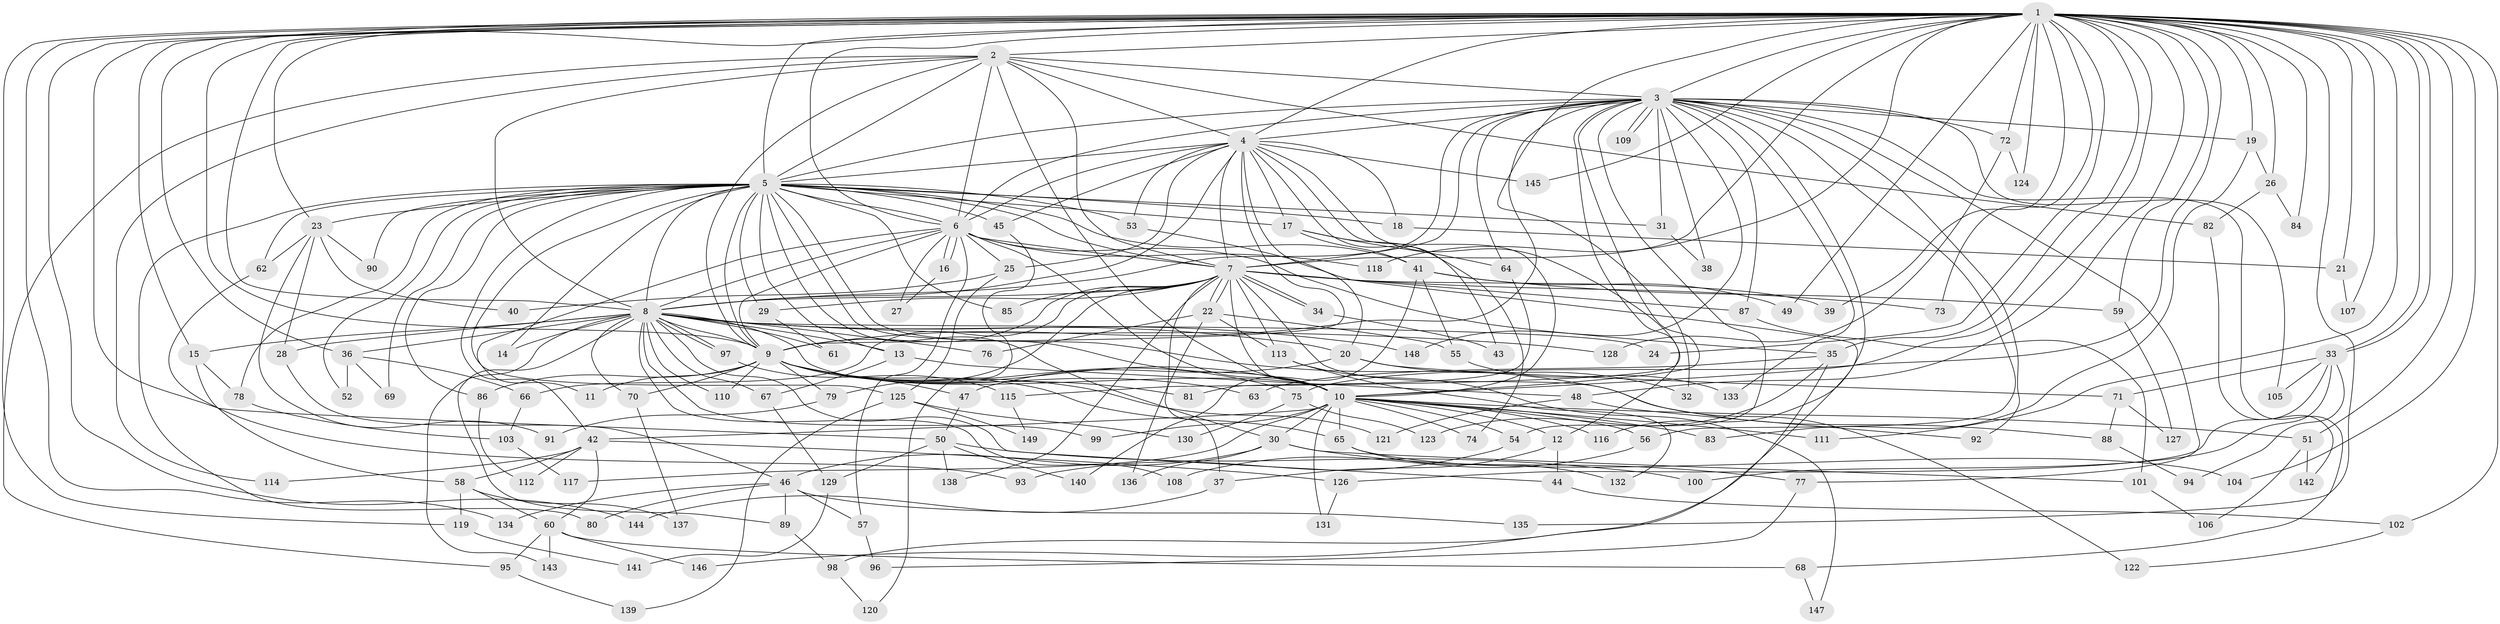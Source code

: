 // coarse degree distribution, {27: 0.022222222222222223, 23: 0.022222222222222223, 15: 0.044444444444444446, 10: 0.044444444444444446, 14: 0.022222222222222223, 7: 0.06666666666666667, 1: 0.022222222222222223, 4: 0.2, 11: 0.022222222222222223, 9: 0.022222222222222223, 3: 0.17777777777777778, 5: 0.08888888888888889, 6: 0.1111111111111111, 2: 0.13333333333333333}
// Generated by graph-tools (version 1.1) at 2025/49/03/04/25 22:49:59]
// undirected, 149 vertices, 323 edges
graph export_dot {
  node [color=gray90,style=filled];
  1;
  2;
  3;
  4;
  5;
  6;
  7;
  8;
  9;
  10;
  11;
  12;
  13;
  14;
  15;
  16;
  17;
  18;
  19;
  20;
  21;
  22;
  23;
  24;
  25;
  26;
  27;
  28;
  29;
  30;
  31;
  32;
  33;
  34;
  35;
  36;
  37;
  38;
  39;
  40;
  41;
  42;
  43;
  44;
  45;
  46;
  47;
  48;
  49;
  50;
  51;
  52;
  53;
  54;
  55;
  56;
  57;
  58;
  59;
  60;
  61;
  62;
  63;
  64;
  65;
  66;
  67;
  68;
  69;
  70;
  71;
  72;
  73;
  74;
  75;
  76;
  77;
  78;
  79;
  80;
  81;
  82;
  83;
  84;
  85;
  86;
  87;
  88;
  89;
  90;
  91;
  92;
  93;
  94;
  95;
  96;
  97;
  98;
  99;
  100;
  101;
  102;
  103;
  104;
  105;
  106;
  107;
  108;
  109;
  110;
  111;
  112;
  113;
  114;
  115;
  116;
  117;
  118;
  119;
  120;
  121;
  122;
  123;
  124;
  125;
  126;
  127;
  128;
  129;
  130;
  131;
  132;
  133;
  134;
  135;
  136;
  137;
  138;
  139;
  140;
  141;
  142;
  143;
  144;
  145;
  146;
  147;
  148;
  149;
  1 -- 2;
  1 -- 3;
  1 -- 4;
  1 -- 5;
  1 -- 6;
  1 -- 7;
  1 -- 8;
  1 -- 9;
  1 -- 10;
  1 -- 15;
  1 -- 19;
  1 -- 21;
  1 -- 23;
  1 -- 24;
  1 -- 26;
  1 -- 32;
  1 -- 33;
  1 -- 33;
  1 -- 35;
  1 -- 36;
  1 -- 39;
  1 -- 48;
  1 -- 49;
  1 -- 50;
  1 -- 51;
  1 -- 59;
  1 -- 72;
  1 -- 73;
  1 -- 75;
  1 -- 84;
  1 -- 102;
  1 -- 104;
  1 -- 107;
  1 -- 111;
  1 -- 118;
  1 -- 119;
  1 -- 124;
  1 -- 134;
  1 -- 135;
  1 -- 144;
  1 -- 145;
  2 -- 3;
  2 -- 4;
  2 -- 5;
  2 -- 6;
  2 -- 7;
  2 -- 8;
  2 -- 9;
  2 -- 10;
  2 -- 82;
  2 -- 95;
  2 -- 114;
  3 -- 4;
  3 -- 5;
  3 -- 6;
  3 -- 7;
  3 -- 8;
  3 -- 9;
  3 -- 10;
  3 -- 19;
  3 -- 31;
  3 -- 38;
  3 -- 54;
  3 -- 56;
  3 -- 64;
  3 -- 68;
  3 -- 72;
  3 -- 77;
  3 -- 87;
  3 -- 92;
  3 -- 105;
  3 -- 109;
  3 -- 109;
  3 -- 115;
  3 -- 116;
  3 -- 133;
  3 -- 148;
  4 -- 5;
  4 -- 6;
  4 -- 7;
  4 -- 8;
  4 -- 9;
  4 -- 10;
  4 -- 12;
  4 -- 17;
  4 -- 18;
  4 -- 20;
  4 -- 25;
  4 -- 43;
  4 -- 45;
  4 -- 53;
  4 -- 145;
  5 -- 6;
  5 -- 7;
  5 -- 8;
  5 -- 9;
  5 -- 10;
  5 -- 13;
  5 -- 14;
  5 -- 17;
  5 -- 18;
  5 -- 23;
  5 -- 29;
  5 -- 30;
  5 -- 31;
  5 -- 41;
  5 -- 42;
  5 -- 45;
  5 -- 52;
  5 -- 53;
  5 -- 62;
  5 -- 69;
  5 -- 78;
  5 -- 80;
  5 -- 85;
  5 -- 86;
  5 -- 88;
  5 -- 90;
  5 -- 125;
  6 -- 7;
  6 -- 8;
  6 -- 9;
  6 -- 10;
  6 -- 11;
  6 -- 16;
  6 -- 16;
  6 -- 25;
  6 -- 27;
  6 -- 35;
  6 -- 57;
  6 -- 118;
  7 -- 8;
  7 -- 9;
  7 -- 10;
  7 -- 22;
  7 -- 22;
  7 -- 29;
  7 -- 34;
  7 -- 34;
  7 -- 37;
  7 -- 39;
  7 -- 66;
  7 -- 73;
  7 -- 79;
  7 -- 85;
  7 -- 87;
  7 -- 113;
  7 -- 122;
  7 -- 138;
  8 -- 9;
  8 -- 10;
  8 -- 13;
  8 -- 14;
  8 -- 15;
  8 -- 20;
  8 -- 24;
  8 -- 28;
  8 -- 36;
  8 -- 44;
  8 -- 61;
  8 -- 67;
  8 -- 70;
  8 -- 76;
  8 -- 89;
  8 -- 97;
  8 -- 97;
  8 -- 99;
  8 -- 108;
  8 -- 110;
  8 -- 128;
  8 -- 143;
  8 -- 148;
  9 -- 10;
  9 -- 11;
  9 -- 47;
  9 -- 63;
  9 -- 65;
  9 -- 70;
  9 -- 75;
  9 -- 79;
  9 -- 81;
  9 -- 86;
  9 -- 110;
  9 -- 121;
  10 -- 12;
  10 -- 30;
  10 -- 42;
  10 -- 51;
  10 -- 54;
  10 -- 56;
  10 -- 65;
  10 -- 74;
  10 -- 83;
  10 -- 99;
  10 -- 111;
  10 -- 116;
  10 -- 117;
  10 -- 131;
  12 -- 37;
  12 -- 44;
  13 -- 48;
  13 -- 67;
  15 -- 58;
  15 -- 78;
  16 -- 27;
  17 -- 41;
  17 -- 64;
  17 -- 74;
  18 -- 21;
  19 -- 26;
  19 -- 83;
  20 -- 32;
  20 -- 47;
  20 -- 71;
  21 -- 107;
  22 -- 55;
  22 -- 76;
  22 -- 113;
  22 -- 136;
  23 -- 28;
  23 -- 40;
  23 -- 62;
  23 -- 90;
  23 -- 91;
  25 -- 40;
  25 -- 125;
  26 -- 82;
  26 -- 84;
  28 -- 46;
  29 -- 61;
  30 -- 46;
  30 -- 77;
  30 -- 101;
  30 -- 136;
  31 -- 38;
  33 -- 71;
  33 -- 94;
  33 -- 100;
  33 -- 105;
  33 -- 126;
  34 -- 43;
  35 -- 63;
  35 -- 123;
  35 -- 146;
  36 -- 52;
  36 -- 66;
  36 -- 69;
  37 -- 144;
  41 -- 49;
  41 -- 55;
  41 -- 59;
  41 -- 140;
  42 -- 58;
  42 -- 60;
  42 -- 112;
  42 -- 114;
  42 -- 126;
  44 -- 102;
  45 -- 120;
  46 -- 57;
  46 -- 80;
  46 -- 89;
  46 -- 134;
  46 -- 135;
  47 -- 50;
  48 -- 92;
  48 -- 121;
  50 -- 100;
  50 -- 129;
  50 -- 138;
  50 -- 140;
  51 -- 106;
  51 -- 142;
  53 -- 98;
  54 -- 93;
  55 -- 133;
  56 -- 108;
  57 -- 96;
  58 -- 60;
  58 -- 119;
  58 -- 137;
  59 -- 127;
  60 -- 68;
  60 -- 95;
  60 -- 143;
  60 -- 146;
  62 -- 93;
  64 -- 81;
  65 -- 104;
  65 -- 132;
  66 -- 103;
  67 -- 129;
  68 -- 147;
  70 -- 137;
  71 -- 88;
  71 -- 127;
  72 -- 124;
  72 -- 128;
  75 -- 123;
  75 -- 130;
  77 -- 96;
  78 -- 103;
  79 -- 91;
  82 -- 142;
  86 -- 112;
  87 -- 101;
  88 -- 94;
  89 -- 98;
  95 -- 139;
  97 -- 115;
  98 -- 120;
  101 -- 106;
  102 -- 122;
  103 -- 117;
  113 -- 132;
  113 -- 147;
  115 -- 149;
  119 -- 141;
  125 -- 130;
  125 -- 139;
  125 -- 149;
  126 -- 131;
  129 -- 141;
}
